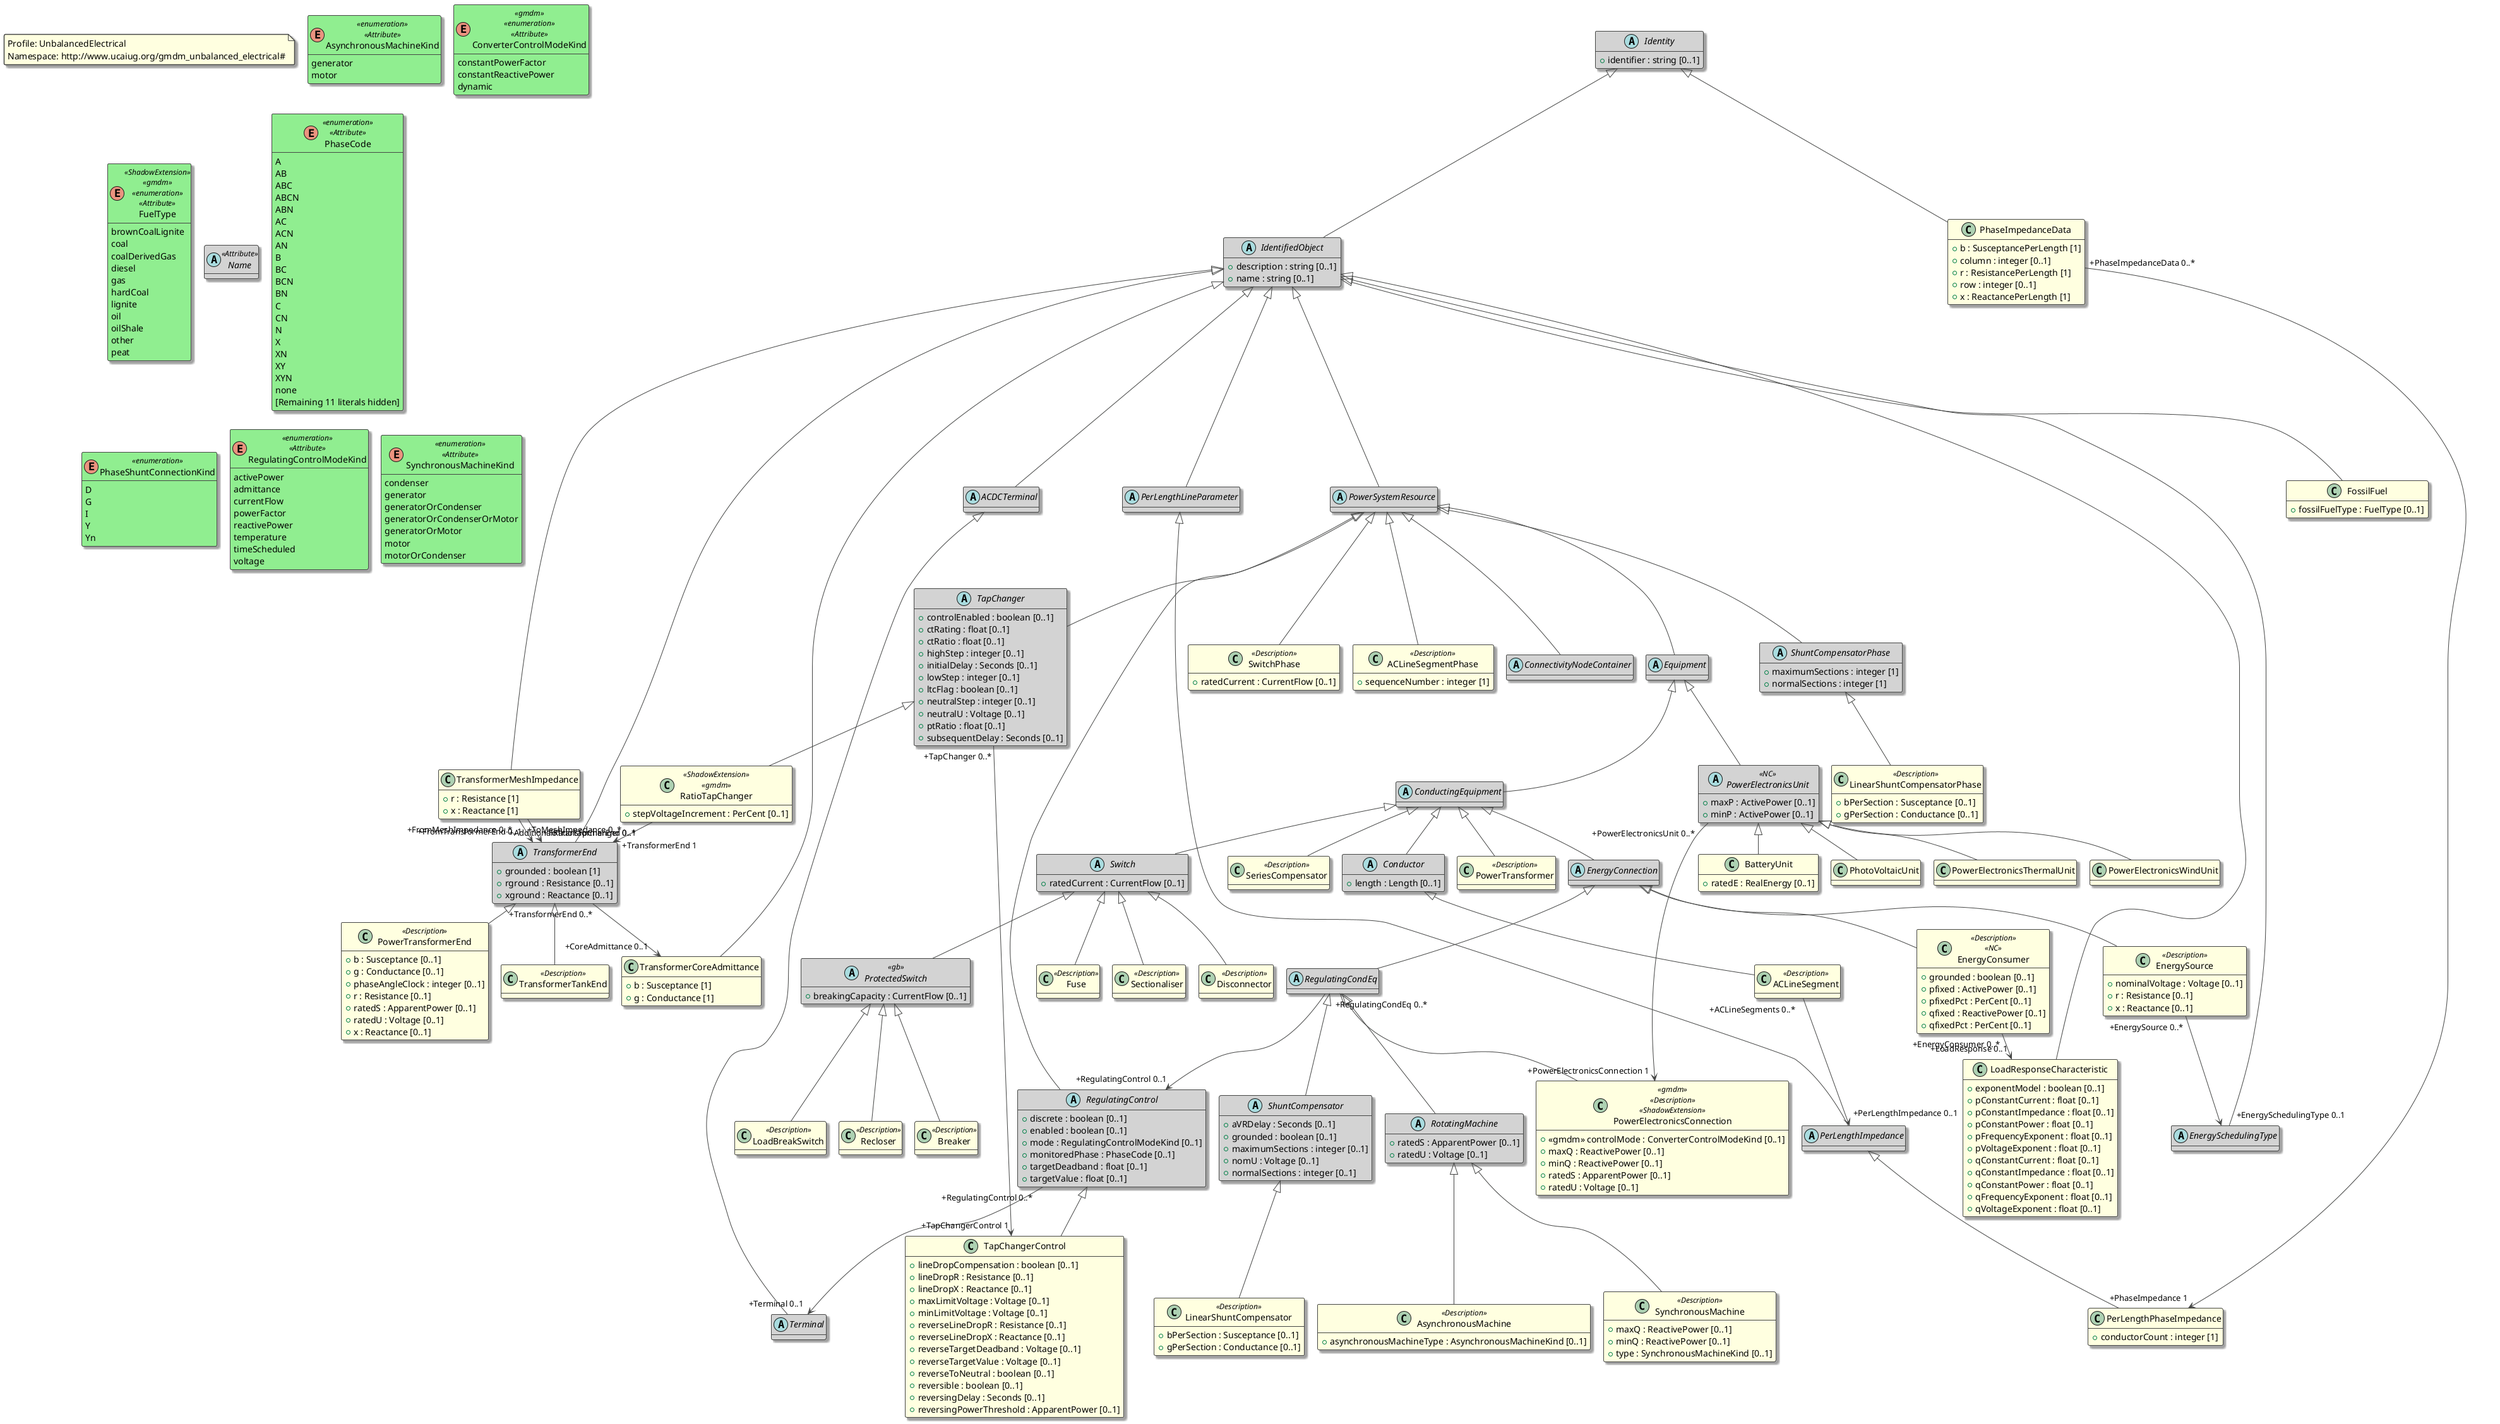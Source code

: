 @startuml
top to bottom direction
hide empty methods

' Here we adjust the horizontal spacing for better spatial rendering (the PlantUML default is ~20)
skinparam nodesep 20
' Here we adjust the vertical spacing for better spatial rendering (the PlantUML default is ~30)
skinparam ranksep 30

skinparam BackgroundColor #FFFFFF
skinparam shadowing false
skinparam RoundCorner 5
skinparam BorderColor #454645
skinparam ArrowColor #454645
skinparam FontColor #000000

skinparam class {
  ' Concrete classes style definition
  BackgroundColor #FFFFE0
  FontColor #000000
  AttributeFontColor #000000
  StereotypeFontColor #000000
  HeaderFontColor #000000
  BorderColor #454645
  BorderThickness 1
  
  ' Abstract classes style definition
  BackgroundColor<<abstract>> #D3D3D3
  FontColor<<abstract>> #000000
  AttributeFontColor<<abstract>> #000000
  StereotypeFontColor<<abstract>> #000000
  HeaderFontColor<<abstract>> #000000
  BorderColor<<abstract>> #454645
  BorderThickness<<abstract>> 1
  
  ' Enumerations style definition
  BackgroundColor<<enumeration>> #90EE90
  FontColor<<enumeration>> #000000
  AttributeFontColor<<enumeration>> #000000
  StereotypeFontColor<<enumeration>> #000000
  HeaderFontColor <<enumeration>> #000000
  BorderColor<<enumeration>> #454645
  BorderThickness<<enumeration>> 1
  
  ' CIMDatatypes style definition
  BackgroundColor<<CIMDatatype>> #FFEBCD
  FontColor<<CIMDatatype>> #000000
  AttributeFontColor<<CIMDatatype>> #000000
  StereotypeFontColor<<CIMDatatype>> #000000
  HeaderFontColor<<CIMDatatype>> #000000
  BorderColor<<CIMDatatype>> #454645
  BorderThickness<<CIMDatatype>> 1
  
  ' Compound classes style definition
  BackgroundColor<<Compound>> #FFEBCD
  FontColor<<Compound>> #000000
  AttributeFontColor<<Compound>> #000000
  StereotypeFontColor<<Compound>> #000000
  HeaderFontColor<<Compound>> #000000
  BorderColor<<Compound>> #454645
  BorderThickness<<Compound>> 1
  
  ' Primitive classes style definition
  BackgroundColor<<Primitive>> #E6E6FF
  FontColor<<Primitive>> #000000
  AttributeFontColor<<Primitive>> #000000
  StereotypeFontColor<<Primitive>> #000000
  HeaderFontColor<<Primitive>> #000000
  BorderColor<<Primitive>> #454645
  BorderThickness<<Primitive>> 1
  
  ' Errors classes style definition
  BackgroundColor<<error>> #FFC0CB
  FontColor<<error>> #000000
  AttributeFontColor<<error>> #000000
  StereotypeFontColor<<error>> #000000
  HeaderFontColor<<error>> #000000
  BorderColor<<error>> #454645
  BorderThickness<<error>> 1
}
skinparam shadowing true

hide <<abstract>> stereotype
hide <<error>> stereotype


skinparam note {
  BorderColor #454645
  BorderThickness 1.5
  FontSize 14
  Font Bold
  FontColor #000000
}
' Add a note towards the upper left corner of the diagram
note as UnbalancedElectricalNote #lightyellow
   Profile: UnbalancedElectrical
   Namespace: http://www.ucaiug.org/gmdm_unbalanced_electrical#
end note

' ACDCTerminal inherits from IdentifiedObject
abstract class ACDCTerminal  <<abstract>> {
}

IdentifiedObject <|-- ACDCTerminal

' ACLineSegment inherits from Conductor
class ACLineSegment <<Description>>  {
}

Conductor <|-- ACLineSegment
ACLineSegment "+ACLineSegments 0..*" --> "+PerLengthImpedance 0..1" PerLengthImpedance

' ACLineSegmentPhase inherits from PowerSystemResource
class ACLineSegmentPhase <<Description>>  {
   +sequenceNumber : integer [1]
}

PowerSystemResource <|-- ACLineSegmentPhase

' AsynchronousMachine inherits from RotatingMachine
class AsynchronousMachine <<Description>>  {
   +asynchronousMachineType : AsynchronousMachineKind [0..1]
}

RotatingMachine <|-- AsynchronousMachine

' Enumeration AsynchronousMachineKind
enum AsynchronousMachineKind <<enumeration>><<Attribute>>  {
   generator
   motor
}

' BatteryUnit inherits from PowerElectronicsUnit
class BatteryUnit   {
   +ratedE : RealEnergy [0..1]
}

PowerElectronicsUnit <|-- BatteryUnit

' Breaker inherits from ProtectedSwitch
class Breaker <<Description>>  {
}

ProtectedSwitch <|-- Breaker

' ConductingEquipment inherits from Equipment
abstract class ConductingEquipment  <<abstract>> {
}

Equipment <|-- ConductingEquipment

' Conductor inherits from ConductingEquipment
abstract class Conductor  <<abstract>> {
   +length : Length [0..1]
}

ConductingEquipment <|-- Conductor

' ConnectivityNodeContainer inherits from PowerSystemResource
abstract class ConnectivityNodeContainer  <<abstract>> {
}

PowerSystemResource <|-- ConnectivityNodeContainer

' Enumeration ConverterControlModeKind
enum ConverterControlModeKind <<gmdm>><<enumeration>><<Attribute>>  {
   constantPowerFactor
   constantReactivePower
   dynamic
}

' Disconnector inherits from Switch
class Disconnector <<Description>>  {
}

Switch <|-- Disconnector

' EnergyConnection inherits from ConductingEquipment
abstract class EnergyConnection  <<abstract>> {
}

ConductingEquipment <|-- EnergyConnection

' EnergyConsumer inherits from EnergyConnection
class EnergyConsumer <<Description>><<NC>>  {
   +grounded : boolean [0..1]
   +pfixed : ActivePower [0..1]
   +pfixedPct : PerCent [0..1]
   +qfixed : ReactivePower [0..1]
   +qfixedPct : PerCent [0..1]
}

EnergyConnection <|-- EnergyConsumer
EnergyConsumer "+EnergyConsumer 0..*" --> "+LoadResponse 0..1" LoadResponseCharacteristic

' EnergySchedulingType inherits from IdentifiedObject
abstract class EnergySchedulingType  <<abstract>> {
}

IdentifiedObject <|-- EnergySchedulingType

' EnergySource inherits from EnergyConnection
class EnergySource <<Description>>  {
   +nominalVoltage : Voltage [0..1]
   +r : Resistance [0..1]
   +x : Reactance [0..1]
}

EnergyConnection <|-- EnergySource
EnergySource "+EnergySource 0..*" --> "+EnergySchedulingType 0..1" EnergySchedulingType

' Equipment inherits from PowerSystemResource
abstract class Equipment  <<abstract>> {
}

PowerSystemResource <|-- Equipment

' FossilFuel inherits from IdentifiedObject
class FossilFuel   {
   +fossilFuelType : FuelType [0..1]
}

IdentifiedObject <|-- FossilFuel

' Enumeration FuelType
enum FuelType <<ShadowExtension>><<gmdm>><<enumeration>><<Attribute>>  {
   brownCoalLignite
   coal
   coalDerivedGas
   diesel
   gas
   hardCoal
   lignite
   oil
   oilShale
   other
   peat
}

' Fuse inherits from Switch
class Fuse <<Description>>  {
}

Switch <|-- Fuse

' IdentifiedObject inherits from Identity
abstract class IdentifiedObject  <<abstract>> {
   +description : string [0..1]
   +name : string [0..1]
}

Identity <|-- IdentifiedObject

' Identity
abstract class Identity  <<abstract>> {
   +identifier : string [0..1]
}


' LinearShuntCompensator inherits from ShuntCompensator
class LinearShuntCompensator <<Description>>  {
   +bPerSection : Susceptance [0..1]
   +gPerSection : Conductance [0..1]
}

ShuntCompensator <|-- LinearShuntCompensator

' LinearShuntCompensatorPhase inherits from ShuntCompensatorPhase
class LinearShuntCompensatorPhase <<Description>>  {
   +bPerSection : Susceptance [0..1]
   +gPerSection : Conductance [0..1]
}

ShuntCompensatorPhase <|-- LinearShuntCompensatorPhase

' LoadBreakSwitch inherits from ProtectedSwitch
class LoadBreakSwitch <<Description>>  {
}

ProtectedSwitch <|-- LoadBreakSwitch

' LoadResponseCharacteristic inherits from IdentifiedObject
class LoadResponseCharacteristic   {
   +exponentModel : boolean [0..1]
   +pConstantCurrent : float [0..1]
   +pConstantImpedance : float [0..1]
   +pConstantPower : float [0..1]
   +pFrequencyExponent : float [0..1]
   +pVoltageExponent : float [0..1]
   +qConstantCurrent : float [0..1]
   +qConstantImpedance : float [0..1]
   +qConstantPower : float [0..1]
   +qFrequencyExponent : float [0..1]
   +qVoltageExponent : float [0..1]
}

IdentifiedObject <|-- LoadResponseCharacteristic

' Name
abstract class Name <<Attribute>> <<abstract>> {
}


' PerLengthImpedance inherits from PerLengthLineParameter
abstract class PerLengthImpedance  <<abstract>> {
}

PerLengthLineParameter <|-- PerLengthImpedance

' PerLengthLineParameter inherits from IdentifiedObject
abstract class PerLengthLineParameter  <<abstract>> {
}

IdentifiedObject <|-- PerLengthLineParameter

' PerLengthPhaseImpedance inherits from PerLengthImpedance
class PerLengthPhaseImpedance   {
   +conductorCount : integer [1]
}

PerLengthImpedance <|-- PerLengthPhaseImpedance

' Enumeration PhaseCode
enum PhaseCode <<enumeration>><<Attribute>>  {
   A
   AB
   ABC
   ABCN
   ABN
   AC
   ACN
   AN
   B
   BC
   BCN
   BN
   C
   CN
   N
   X
   XN
   XY
   XYN
   none
   [Remaining 11 literals hidden]
}

' PhaseImpedanceData inherits from Identity
class PhaseImpedanceData   {
   +b : SusceptancePerLength [1]
   +column : integer [0..1]
   +r : ResistancePerLength [1]
   +row : integer [0..1]
   +x : ReactancePerLength [1]
}

Identity <|-- PhaseImpedanceData
PhaseImpedanceData "+PhaseImpedanceData 0..*" --> "+PhaseImpedance 1" PerLengthPhaseImpedance

' Enumeration PhaseShuntConnectionKind
enum PhaseShuntConnectionKind <<enumeration>>  {
   D
   G
   I
   Y
   Yn
}

' PhotoVoltaicUnit inherits from PowerElectronicsUnit
class PhotoVoltaicUnit   {
}

PowerElectronicsUnit <|-- PhotoVoltaicUnit

' PowerElectronicsConnection inherits from RegulatingCondEq
class PowerElectronicsConnection <<gmdm>><<Description>><<ShadowExtension>>  {
   +<<gmdm>> controlMode : ConverterControlModeKind [0..1]
   +maxQ : ReactivePower [0..1]
   +minQ : ReactivePower [0..1]
   +ratedS : ApparentPower [0..1]
   +ratedU : Voltage [0..1]
}

RegulatingCondEq <|-- PowerElectronicsConnection

' PowerElectronicsThermalUnit inherits from PowerElectronicsUnit
class PowerElectronicsThermalUnit   {
}

PowerElectronicsUnit <|-- PowerElectronicsThermalUnit

' PowerElectronicsUnit inherits from Equipment
abstract class PowerElectronicsUnit <<NC>> <<abstract>> {
   +maxP : ActivePower [0..1]
   +minP : ActivePower [0..1]
}

Equipment <|-- PowerElectronicsUnit
PowerElectronicsUnit "+PowerElectronicsUnit 0..*" --> "+PowerElectronicsConnection 1" PowerElectronicsConnection

' PowerElectronicsWindUnit inherits from PowerElectronicsUnit
class PowerElectronicsWindUnit   {
}

PowerElectronicsUnit <|-- PowerElectronicsWindUnit

' PowerSystemResource inherits from IdentifiedObject
abstract class PowerSystemResource  <<abstract>> {
}

IdentifiedObject <|-- PowerSystemResource

' PowerTransformer inherits from ConductingEquipment
class PowerTransformer <<Description>>  {
}

ConductingEquipment <|-- PowerTransformer

' PowerTransformerEnd inherits from TransformerEnd
class PowerTransformerEnd <<Description>>  {
   +b : Susceptance [0..1]
   +g : Conductance [0..1]
   +phaseAngleClock : integer [0..1]
   +r : Resistance [0..1]
   +ratedS : ApparentPower [0..1]
   +ratedU : Voltage [0..1]
   +x : Reactance [0..1]
}

TransformerEnd <|-- PowerTransformerEnd

' ProtectedSwitch inherits from Switch
abstract class ProtectedSwitch <<gb>> <<abstract>> {
   +breakingCapacity : CurrentFlow [0..1]
}

Switch <|-- ProtectedSwitch

' RatioTapChanger inherits from TapChanger
class RatioTapChanger <<ShadowExtension>><<gmdm>>  {
   +stepVoltageIncrement : PerCent [0..1]
}

TapChanger <|-- RatioTapChanger
RatioTapChanger "+AdditionalRatioTapChanger 0..1" --> "+TransformerEnd 1" TransformerEnd

' Recloser inherits from ProtectedSwitch
class Recloser <<Description>>  {
}

ProtectedSwitch <|-- Recloser

' RegulatingCondEq inherits from EnergyConnection
abstract class RegulatingCondEq  <<abstract>> {
}

EnergyConnection <|-- RegulatingCondEq
RegulatingCondEq "+RegulatingCondEq 0..*" --> "+RegulatingControl 0..1" RegulatingControl

' RegulatingControl inherits from PowerSystemResource
abstract class RegulatingControl  <<abstract>> {
   +discrete : boolean [0..1]
   +enabled : boolean [0..1]
   +mode : RegulatingControlModeKind [0..1]
   +monitoredPhase : PhaseCode [0..1]
   +targetDeadband : float [0..1]
   +targetValue : float [0..1]
}

PowerSystemResource <|-- RegulatingControl
RegulatingControl "+RegulatingControl 0..*" --> "+Terminal 0..1" Terminal

' Enumeration RegulatingControlModeKind
enum RegulatingControlModeKind <<enumeration>><<Attribute>>  {
   activePower
   admittance
   currentFlow
   powerFactor
   reactivePower
   temperature
   timeScheduled
   voltage
}

' RotatingMachine inherits from RegulatingCondEq
abstract class RotatingMachine  <<abstract>> {
   +ratedS : ApparentPower [0..1]
   +ratedU : Voltage [0..1]
}

RegulatingCondEq <|-- RotatingMachine

' Sectionaliser inherits from Switch
class Sectionaliser <<Description>>  {
}

Switch <|-- Sectionaliser

' SeriesCompensator inherits from ConductingEquipment
class SeriesCompensator <<Description>>  {
}

ConductingEquipment <|-- SeriesCompensator

' ShuntCompensator inherits from RegulatingCondEq
abstract class ShuntCompensator  <<abstract>> {
   +aVRDelay : Seconds [0..1]
   +grounded : boolean [0..1]
   +maximumSections : integer [0..1]
   +nomU : Voltage [0..1]
   +normalSections : integer [0..1]
}

RegulatingCondEq <|-- ShuntCompensator

' ShuntCompensatorPhase inherits from PowerSystemResource
abstract class ShuntCompensatorPhase  <<abstract>> {
   +maximumSections : integer [1]
   +normalSections : integer [1]
}

PowerSystemResource <|-- ShuntCompensatorPhase

' Switch inherits from ConductingEquipment
abstract class Switch  <<abstract>> {
   +ratedCurrent : CurrentFlow [0..1]
}

ConductingEquipment <|-- Switch

' SwitchPhase inherits from PowerSystemResource
class SwitchPhase <<Description>>  {
   +ratedCurrent : CurrentFlow [0..1]
}

PowerSystemResource <|-- SwitchPhase

' SynchronousMachine inherits from RotatingMachine
class SynchronousMachine <<Description>>  {
   +maxQ : ReactivePower [0..1]
   +minQ : ReactivePower [0..1]
   +type : SynchronousMachineKind [0..1]
}

RotatingMachine <|-- SynchronousMachine

' Enumeration SynchronousMachineKind
enum SynchronousMachineKind <<enumeration>><<Attribute>>  {
   condenser
   generator
   generatorOrCondenser
   generatorOrCondenserOrMotor
   generatorOrMotor
   motor
   motorOrCondenser
}

' TapChanger inherits from PowerSystemResource
abstract class TapChanger  <<abstract>> {
   +controlEnabled : boolean [0..1]
   +ctRating : float [0..1]
   +ctRatio : float [0..1]
   +highStep : integer [0..1]
   +initialDelay : Seconds [0..1]
   +lowStep : integer [0..1]
   +ltcFlag : boolean [0..1]
   +neutralStep : integer [0..1]
   +neutralU : Voltage [0..1]
   +ptRatio : float [0..1]
   +subsequentDelay : Seconds [0..1]
}

PowerSystemResource <|-- TapChanger
TapChanger "+TapChanger 0..*" --> "+TapChangerControl 1" TapChangerControl

' TapChangerControl inherits from RegulatingControl
class TapChangerControl   {
   +lineDropCompensation : boolean [0..1]
   +lineDropR : Resistance [0..1]
   +lineDropX : Reactance [0..1]
   +maxLimitVoltage : Voltage [0..1]
   +minLimitVoltage : Voltage [0..1]
   +reverseLineDropR : Resistance [0..1]
   +reverseLineDropX : Reactance [0..1]
   +reverseTargetDeadband : Voltage [0..1]
   +reverseTargetValue : Voltage [0..1]
   +reverseToNeutral : boolean [0..1]
   +reversible : boolean [0..1]
   +reversingDelay : Seconds [0..1]
   +reversingPowerThreshold : ApparentPower [0..1]
}

RegulatingControl <|-- TapChangerControl

' Terminal inherits from ACDCTerminal
abstract class Terminal  <<abstract>> {
}

ACDCTerminal <|-- Terminal

' TransformerCoreAdmittance inherits from IdentifiedObject
class TransformerCoreAdmittance   {
   +b : Susceptance [1]
   +g : Conductance [1]
}

IdentifiedObject <|-- TransformerCoreAdmittance

' TransformerEnd inherits from IdentifiedObject
abstract class TransformerEnd  <<abstract>> {
   +grounded : boolean [1]
   +rground : Resistance [0..1]
   +xground : Reactance [0..1]
}

IdentifiedObject <|-- TransformerEnd
TransformerEnd "+TransformerEnd 0..*" --> "+CoreAdmittance 0..1" TransformerCoreAdmittance

' TransformerMeshImpedance inherits from IdentifiedObject
class TransformerMeshImpedance   {
   +r : Resistance [1]
   +x : Reactance [1]
}

IdentifiedObject <|-- TransformerMeshImpedance
TransformerMeshImpedance "+FromMeshImpedance 0..*" --> "+FromTransformerEnd 0..1" TransformerEnd
TransformerMeshImpedance "+ToMeshImpedance 0..*" --> "+ToTransformerEnd 0..*" TransformerEnd

' TransformerTankEnd inherits from TransformerEnd
class TransformerTankEnd <<Description>>  {
}

TransformerEnd <|-- TransformerTankEnd

@enduml
